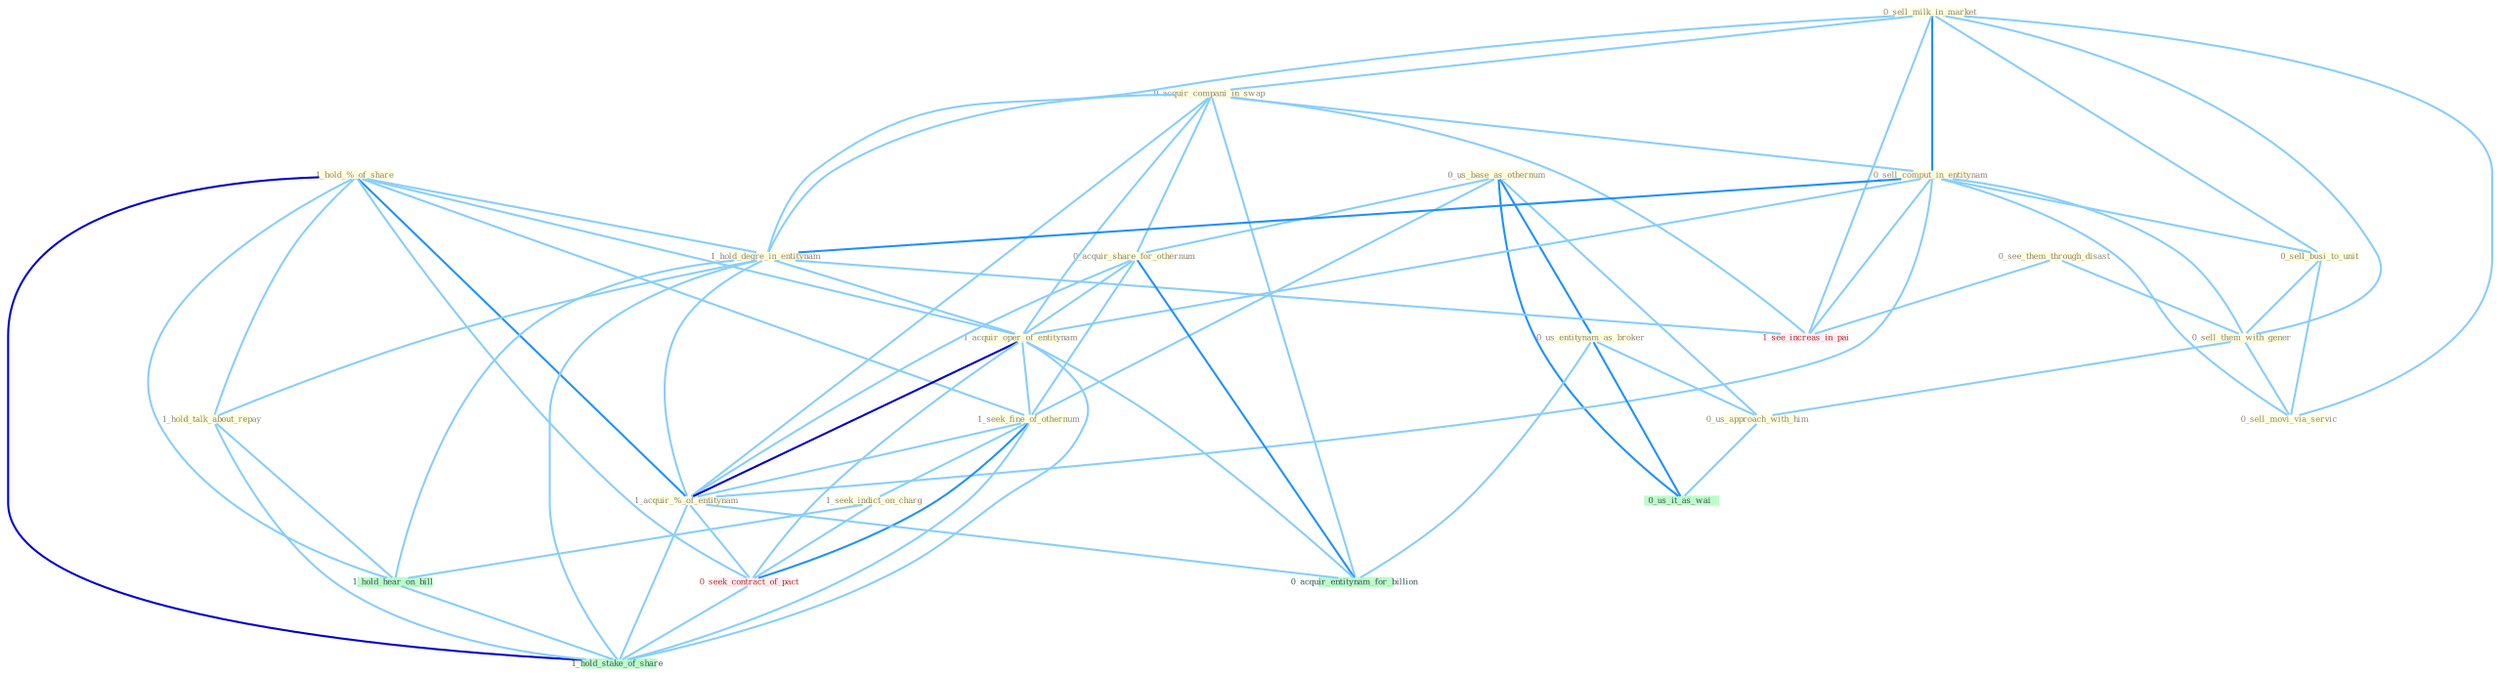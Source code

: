 Graph G{ 
    node
    [shape=polygon,style=filled,width=.5,height=.06,color="#BDFCC9",fixedsize=true,fontsize=4,
    fontcolor="#2f4f4f"];
    {node
    [color="#ffffe0", fontcolor="#8b7d6b"] "1_hold_%_of_share " "0_sell_milk_in_market " "0_us_base_as_othernum " "0_acquir_compani_in_swap " "0_sell_comput_in_entitynam " "1_hold_degre_in_entitynam " "0_sell_busi_to_unit " "1_hold_talk_about_repay " "0_acquir_share_for_othernum " "1_acquir_oper_of_entitynam " "1_seek_fine_of_othernum " "1_acquir_%_of_entitynam " "0_see_them_through_disast " "1_seek_indict_on_charg " "0_sell_them_with_gener " "0_us_entitynam_as_broker " "0_us_approach_with_him " "0_sell_movi_via_servic "}
{node [color="#fff0f5", fontcolor="#b22222"] "0_seek_contract_of_pact " "1_see_increas_in_pai "}
edge [color="#B0E2FF"];

	"1_hold_%_of_share " -- "1_hold_degre_in_entitynam " [w="1", color="#87cefa" ];
	"1_hold_%_of_share " -- "1_hold_talk_about_repay " [w="1", color="#87cefa" ];
	"1_hold_%_of_share " -- "1_acquir_oper_of_entitynam " [w="1", color="#87cefa" ];
	"1_hold_%_of_share " -- "1_seek_fine_of_othernum " [w="1", color="#87cefa" ];
	"1_hold_%_of_share " -- "1_acquir_%_of_entitynam " [w="2", color="#1e90ff" , len=0.8];
	"1_hold_%_of_share " -- "0_seek_contract_of_pact " [w="1", color="#87cefa" ];
	"1_hold_%_of_share " -- "1_hold_hear_on_bill " [w="1", color="#87cefa" ];
	"1_hold_%_of_share " -- "1_hold_stake_of_share " [w="3", color="#0000cd" , len=0.6];
	"0_sell_milk_in_market " -- "0_acquir_compani_in_swap " [w="1", color="#87cefa" ];
	"0_sell_milk_in_market " -- "0_sell_comput_in_entitynam " [w="2", color="#1e90ff" , len=0.8];
	"0_sell_milk_in_market " -- "1_hold_degre_in_entitynam " [w="1", color="#87cefa" ];
	"0_sell_milk_in_market " -- "0_sell_busi_to_unit " [w="1", color="#87cefa" ];
	"0_sell_milk_in_market " -- "0_sell_them_with_gener " [w="1", color="#87cefa" ];
	"0_sell_milk_in_market " -- "0_sell_movi_via_servic " [w="1", color="#87cefa" ];
	"0_sell_milk_in_market " -- "1_see_increas_in_pai " [w="1", color="#87cefa" ];
	"0_us_base_as_othernum " -- "0_acquir_share_for_othernum " [w="1", color="#87cefa" ];
	"0_us_base_as_othernum " -- "1_seek_fine_of_othernum " [w="1", color="#87cefa" ];
	"0_us_base_as_othernum " -- "0_us_entitynam_as_broker " [w="2", color="#1e90ff" , len=0.8];
	"0_us_base_as_othernum " -- "0_us_approach_with_him " [w="1", color="#87cefa" ];
	"0_us_base_as_othernum " -- "0_us_it_as_wai " [w="2", color="#1e90ff" , len=0.8];
	"0_acquir_compani_in_swap " -- "0_sell_comput_in_entitynam " [w="1", color="#87cefa" ];
	"0_acquir_compani_in_swap " -- "1_hold_degre_in_entitynam " [w="1", color="#87cefa" ];
	"0_acquir_compani_in_swap " -- "0_acquir_share_for_othernum " [w="1", color="#87cefa" ];
	"0_acquir_compani_in_swap " -- "1_acquir_oper_of_entitynam " [w="1", color="#87cefa" ];
	"0_acquir_compani_in_swap " -- "1_acquir_%_of_entitynam " [w="1", color="#87cefa" ];
	"0_acquir_compani_in_swap " -- "0_acquir_entitynam_for_billion " [w="1", color="#87cefa" ];
	"0_acquir_compani_in_swap " -- "1_see_increas_in_pai " [w="1", color="#87cefa" ];
	"0_sell_comput_in_entitynam " -- "1_hold_degre_in_entitynam " [w="2", color="#1e90ff" , len=0.8];
	"0_sell_comput_in_entitynam " -- "0_sell_busi_to_unit " [w="1", color="#87cefa" ];
	"0_sell_comput_in_entitynam " -- "1_acquir_oper_of_entitynam " [w="1", color="#87cefa" ];
	"0_sell_comput_in_entitynam " -- "1_acquir_%_of_entitynam " [w="1", color="#87cefa" ];
	"0_sell_comput_in_entitynam " -- "0_sell_them_with_gener " [w="1", color="#87cefa" ];
	"0_sell_comput_in_entitynam " -- "0_sell_movi_via_servic " [w="1", color="#87cefa" ];
	"0_sell_comput_in_entitynam " -- "1_see_increas_in_pai " [w="1", color="#87cefa" ];
	"1_hold_degre_in_entitynam " -- "1_hold_talk_about_repay " [w="1", color="#87cefa" ];
	"1_hold_degre_in_entitynam " -- "1_acquir_oper_of_entitynam " [w="1", color="#87cefa" ];
	"1_hold_degre_in_entitynam " -- "1_acquir_%_of_entitynam " [w="1", color="#87cefa" ];
	"1_hold_degre_in_entitynam " -- "1_see_increas_in_pai " [w="1", color="#87cefa" ];
	"1_hold_degre_in_entitynam " -- "1_hold_hear_on_bill " [w="1", color="#87cefa" ];
	"1_hold_degre_in_entitynam " -- "1_hold_stake_of_share " [w="1", color="#87cefa" ];
	"0_sell_busi_to_unit " -- "0_sell_them_with_gener " [w="1", color="#87cefa" ];
	"0_sell_busi_to_unit " -- "0_sell_movi_via_servic " [w="1", color="#87cefa" ];
	"1_hold_talk_about_repay " -- "1_hold_hear_on_bill " [w="1", color="#87cefa" ];
	"1_hold_talk_about_repay " -- "1_hold_stake_of_share " [w="1", color="#87cefa" ];
	"0_acquir_share_for_othernum " -- "1_acquir_oper_of_entitynam " [w="1", color="#87cefa" ];
	"0_acquir_share_for_othernum " -- "1_seek_fine_of_othernum " [w="1", color="#87cefa" ];
	"0_acquir_share_for_othernum " -- "1_acquir_%_of_entitynam " [w="1", color="#87cefa" ];
	"0_acquir_share_for_othernum " -- "0_acquir_entitynam_for_billion " [w="2", color="#1e90ff" , len=0.8];
	"1_acquir_oper_of_entitynam " -- "1_seek_fine_of_othernum " [w="1", color="#87cefa" ];
	"1_acquir_oper_of_entitynam " -- "1_acquir_%_of_entitynam " [w="3", color="#0000cd" , len=0.6];
	"1_acquir_oper_of_entitynam " -- "0_seek_contract_of_pact " [w="1", color="#87cefa" ];
	"1_acquir_oper_of_entitynam " -- "0_acquir_entitynam_for_billion " [w="1", color="#87cefa" ];
	"1_acquir_oper_of_entitynam " -- "1_hold_stake_of_share " [w="1", color="#87cefa" ];
	"1_seek_fine_of_othernum " -- "1_acquir_%_of_entitynam " [w="1", color="#87cefa" ];
	"1_seek_fine_of_othernum " -- "1_seek_indict_on_charg " [w="1", color="#87cefa" ];
	"1_seek_fine_of_othernum " -- "0_seek_contract_of_pact " [w="2", color="#1e90ff" , len=0.8];
	"1_seek_fine_of_othernum " -- "1_hold_stake_of_share " [w="1", color="#87cefa" ];
	"1_acquir_%_of_entitynam " -- "0_seek_contract_of_pact " [w="1", color="#87cefa" ];
	"1_acquir_%_of_entitynam " -- "0_acquir_entitynam_for_billion " [w="1", color="#87cefa" ];
	"1_acquir_%_of_entitynam " -- "1_hold_stake_of_share " [w="1", color="#87cefa" ];
	"0_see_them_through_disast " -- "0_sell_them_with_gener " [w="1", color="#87cefa" ];
	"0_see_them_through_disast " -- "1_see_increas_in_pai " [w="1", color="#87cefa" ];
	"1_seek_indict_on_charg " -- "0_seek_contract_of_pact " [w="1", color="#87cefa" ];
	"1_seek_indict_on_charg " -- "1_hold_hear_on_bill " [w="1", color="#87cefa" ];
	"0_sell_them_with_gener " -- "0_us_approach_with_him " [w="1", color="#87cefa" ];
	"0_sell_them_with_gener " -- "0_sell_movi_via_servic " [w="1", color="#87cefa" ];
	"0_us_entitynam_as_broker " -- "0_us_approach_with_him " [w="1", color="#87cefa" ];
	"0_us_entitynam_as_broker " -- "0_us_it_as_wai " [w="2", color="#1e90ff" , len=0.8];
	"0_us_entitynam_as_broker " -- "0_acquir_entitynam_for_billion " [w="1", color="#87cefa" ];
	"0_us_approach_with_him " -- "0_us_it_as_wai " [w="1", color="#87cefa" ];
	"0_seek_contract_of_pact " -- "1_hold_stake_of_share " [w="1", color="#87cefa" ];
	"1_hold_hear_on_bill " -- "1_hold_stake_of_share " [w="1", color="#87cefa" ];
}